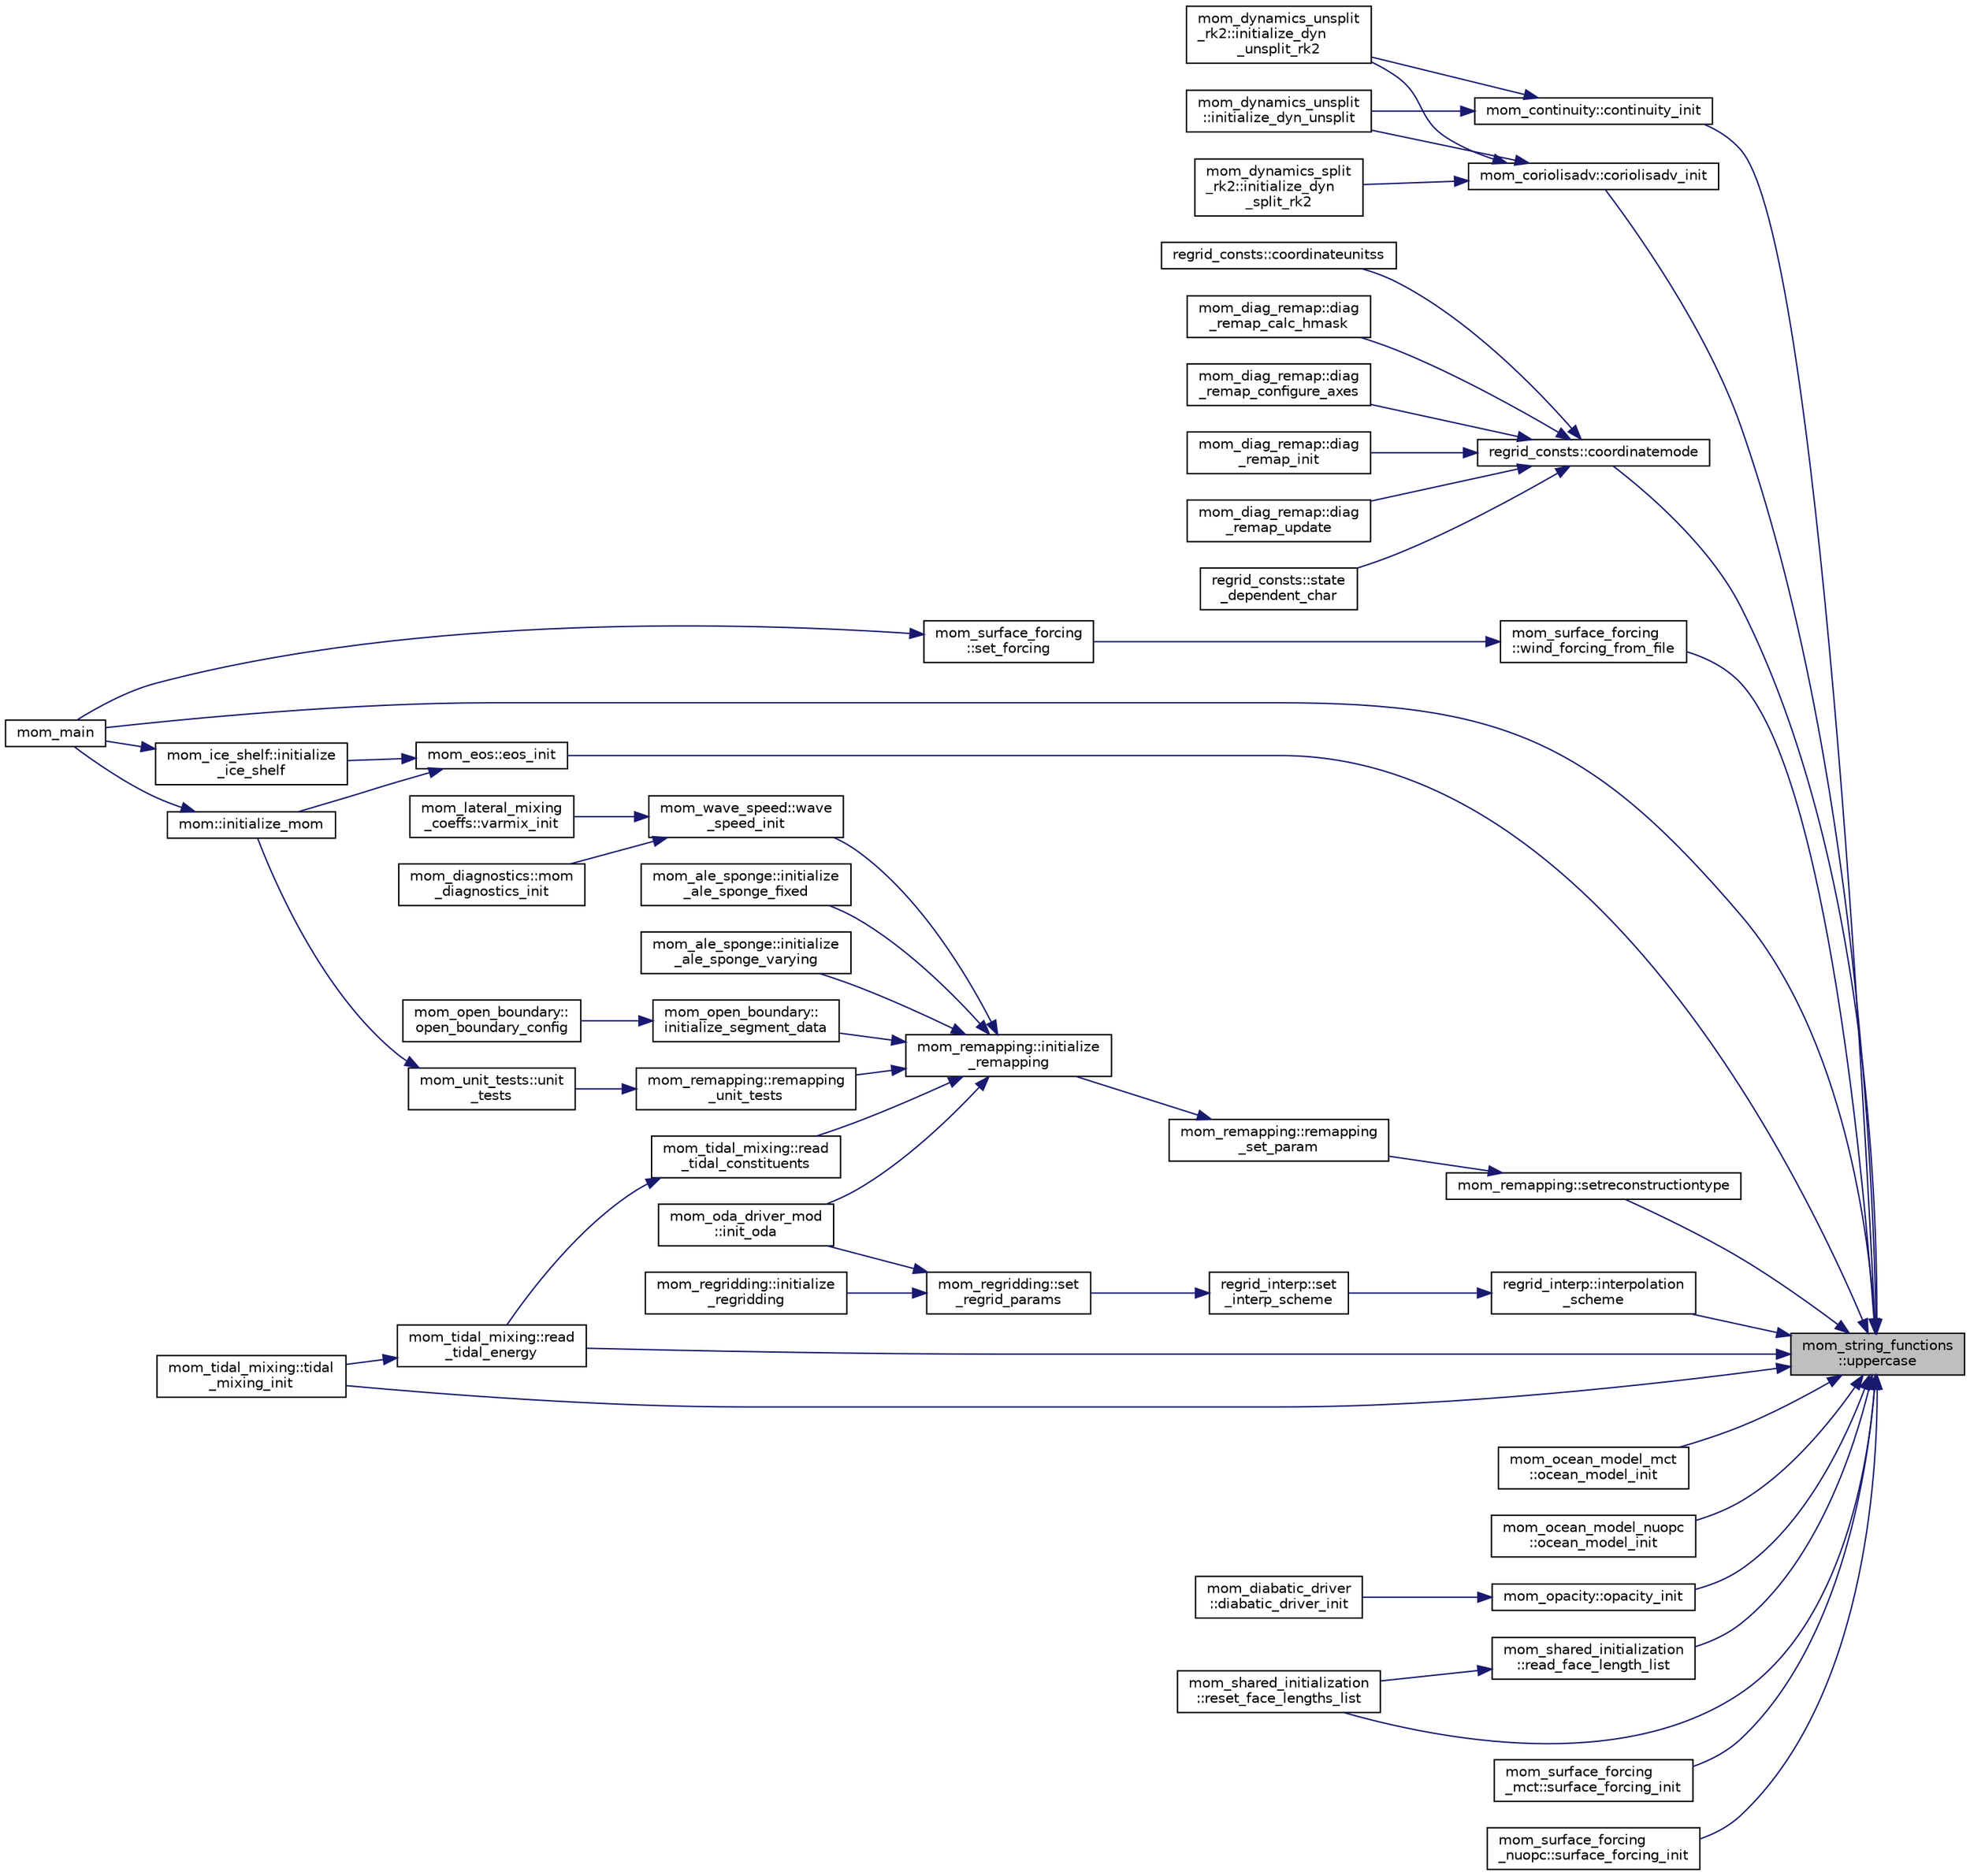 digraph "mom_string_functions::uppercase"
{
 // INTERACTIVE_SVG=YES
 // LATEX_PDF_SIZE
  edge [fontname="Helvetica",fontsize="10",labelfontname="Helvetica",labelfontsize="10"];
  node [fontname="Helvetica",fontsize="10",shape=record];
  rankdir="RL";
  Node1 [label="mom_string_functions\l::uppercase",height=0.2,width=0.4,color="black", fillcolor="grey75", style="filled", fontcolor="black",tooltip="Return a string in which all uppercase letters have been replaced by their lowercase counterparts."];
  Node1 -> Node2 [dir="back",color="midnightblue",fontsize="10",style="solid",fontname="Helvetica"];
  Node2 [label="mom_continuity::continuity_init",height=0.2,width=0.4,color="black", fillcolor="white", style="filled",URL="$namespacemom__continuity.html#aa08c4a80c95080ec4649e366f5bd3ae8",tooltip="Initializes continuity_cs."];
  Node2 -> Node3 [dir="back",color="midnightblue",fontsize="10",style="solid",fontname="Helvetica"];
  Node3 [label="mom_dynamics_unsplit\l::initialize_dyn_unsplit",height=0.2,width=0.4,color="black", fillcolor="white", style="filled",URL="$namespacemom__dynamics__unsplit.html#a190363f34b9f08eb7965356876dbddc4",tooltip="Initialize parameters and allocate memory associated with the unsplit dynamics module."];
  Node2 -> Node4 [dir="back",color="midnightblue",fontsize="10",style="solid",fontname="Helvetica"];
  Node4 [label="mom_dynamics_unsplit\l_rk2::initialize_dyn\l_unsplit_rk2",height=0.2,width=0.4,color="black", fillcolor="white", style="filled",URL="$namespacemom__dynamics__unsplit__rk2.html#a7703d91136bb80cdba5bae91d6f86239",tooltip="Initialize parameters and allocate memory associated with the unsplit RK2 dynamics module."];
  Node1 -> Node5 [dir="back",color="midnightblue",fontsize="10",style="solid",fontname="Helvetica"];
  Node5 [label="regrid_consts::coordinatemode",height=0.2,width=0.4,color="black", fillcolor="white", style="filled",URL="$namespaceregrid__consts.html#a06ccba5b7b038bed853606a315df306a",tooltip="Parse a string parameter specifying the coordinate mode and return the appropriate enumerated integer..."];
  Node5 -> Node6 [dir="back",color="midnightblue",fontsize="10",style="solid",fontname="Helvetica"];
  Node6 [label="regrid_consts::coordinateunitss",height=0.2,width=0.4,color="black", fillcolor="white", style="filled",URL="$namespaceregrid__consts.html#abb7bad7b33524d0373426750c48cb1c6",tooltip="Returns a string with the coordinate units associated with the string defining the coordinate mode."];
  Node5 -> Node7 [dir="back",color="midnightblue",fontsize="10",style="solid",fontname="Helvetica"];
  Node7 [label="mom_diag_remap::diag\l_remap_calc_hmask",height=0.2,width=0.4,color="black", fillcolor="white", style="filled",URL="$namespacemom__diag__remap.html#a5b0f7f8140918d3567bcc568cda0932e",tooltip="Calculate masks for target grid."];
  Node5 -> Node8 [dir="back",color="midnightblue",fontsize="10",style="solid",fontname="Helvetica"];
  Node8 [label="mom_diag_remap::diag\l_remap_configure_axes",height=0.2,width=0.4,color="black", fillcolor="white", style="filled",URL="$namespacemom__diag__remap.html#a0f3324e591a16e1ef6e3fc7b9f800270",tooltip="Configure the vertical axes for a diagnostic remapping control structure. Reads a configuration param..."];
  Node5 -> Node9 [dir="back",color="midnightblue",fontsize="10",style="solid",fontname="Helvetica"];
  Node9 [label="mom_diag_remap::diag\l_remap_init",height=0.2,width=0.4,color="black", fillcolor="white", style="filled",URL="$namespacemom__diag__remap.html#a0607b4ad01c1d80f181aa7450ba4f703",tooltip="Initialize a diagnostic remapping type with the given vertical coordinate."];
  Node5 -> Node10 [dir="back",color="midnightblue",fontsize="10",style="solid",fontname="Helvetica"];
  Node10 [label="mom_diag_remap::diag\l_remap_update",height=0.2,width=0.4,color="black", fillcolor="white", style="filled",URL="$namespacemom__diag__remap.html#a1951a63528283e209401e317872f650b",tooltip="Build/update target vertical grids for diagnostic remapping."];
  Node5 -> Node11 [dir="back",color="midnightblue",fontsize="10",style="solid",fontname="Helvetica"];
  Node11 [label="regrid_consts::state\l_dependent_char",height=0.2,width=0.4,color="black", fillcolor="white", style="filled",URL="$namespaceregrid__consts.html#ab231ec7fa57aa5630c057ecbf9fbb95d",tooltip="Returns true if the coordinate is dependent on the state density, returns false otherwise."];
  Node1 -> Node12 [dir="back",color="midnightblue",fontsize="10",style="solid",fontname="Helvetica"];
  Node12 [label="mom_coriolisadv::coriolisadv_init",height=0.2,width=0.4,color="black", fillcolor="white", style="filled",URL="$namespacemom__coriolisadv.html#ad3ce07f23ce7b484a5a9e0c0abe8b1cd",tooltip="Initializes the control structure for coriolisadv_cs."];
  Node12 -> Node13 [dir="back",color="midnightblue",fontsize="10",style="solid",fontname="Helvetica"];
  Node13 [label="mom_dynamics_split\l_rk2::initialize_dyn\l_split_rk2",height=0.2,width=0.4,color="black", fillcolor="white", style="filled",URL="$namespacemom__dynamics__split__rk2.html#aa9a0a027754d3ca2d49f3993bc64b1b7",tooltip="This subroutine initializes all of the variables that are used by this dynamic core,..."];
  Node12 -> Node3 [dir="back",color="midnightblue",fontsize="10",style="solid",fontname="Helvetica"];
  Node12 -> Node4 [dir="back",color="midnightblue",fontsize="10",style="solid",fontname="Helvetica"];
  Node1 -> Node14 [dir="back",color="midnightblue",fontsize="10",style="solid",fontname="Helvetica"];
  Node14 [label="mom_eos::eos_init",height=0.2,width=0.4,color="black", fillcolor="white", style="filled",URL="$namespacemom__eos.html#a6686ef94d0db1f1dcfb4284ebfc2be88",tooltip="Initializes EOS_type by allocating and reading parameters."];
  Node14 -> Node15 [dir="back",color="midnightblue",fontsize="10",style="solid",fontname="Helvetica"];
  Node15 [label="mom_ice_shelf::initialize\l_ice_shelf",height=0.2,width=0.4,color="black", fillcolor="white", style="filled",URL="$namespacemom__ice__shelf.html#a5990f9918493ff4984245eac74e5f4d9",tooltip="Initializes shelf model data, parameters and diagnostics."];
  Node15 -> Node16 [dir="back",color="midnightblue",fontsize="10",style="solid",fontname="Helvetica"];
  Node16 [label="mom_main",height=0.2,width=0.4,color="black", fillcolor="white", style="filled",URL="$MOM__driver_8F90.html#a08fffeb2d8e8acbf9ed4609be6d258c6",tooltip=" "];
  Node14 -> Node17 [dir="back",color="midnightblue",fontsize="10",style="solid",fontname="Helvetica"];
  Node17 [label="mom::initialize_mom",height=0.2,width=0.4,color="black", fillcolor="white", style="filled",URL="$namespacemom.html#a96708b16215666edbfa5b46228f3a200",tooltip="Initialize MOM, including memory allocation, setting up parameters and diagnostics,..."];
  Node17 -> Node16 [dir="back",color="midnightblue",fontsize="10",style="solid",fontname="Helvetica"];
  Node1 -> Node18 [dir="back",color="midnightblue",fontsize="10",style="solid",fontname="Helvetica"];
  Node18 [label="regrid_interp::interpolation\l_scheme",height=0.2,width=0.4,color="black", fillcolor="white", style="filled",URL="$namespaceregrid__interp.html#ab4d21d91c26022a3e79268be4fe14d44",tooltip="Numeric value of interpolation_scheme corresponding to scheme name."];
  Node18 -> Node19 [dir="back",color="midnightblue",fontsize="10",style="solid",fontname="Helvetica"];
  Node19 [label="regrid_interp::set\l_interp_scheme",height=0.2,width=0.4,color="black", fillcolor="white", style="filled",URL="$namespaceregrid__interp.html#ae77f3027ed51829db5d4ed6dbc744550",tooltip="Store the interpolation_scheme value in the interp_CS based on the input string."];
  Node19 -> Node20 [dir="back",color="midnightblue",fontsize="10",style="solid",fontname="Helvetica"];
  Node20 [label="mom_regridding::set\l_regrid_params",height=0.2,width=0.4,color="black", fillcolor="white", style="filled",URL="$namespacemom__regridding.html#a92ee618890e604fd9730bce53c9d313f",tooltip="Can be used to set any of the parameters for MOM_regridding."];
  Node20 -> Node21 [dir="back",color="midnightblue",fontsize="10",style="solid",fontname="Helvetica"];
  Node21 [label="mom_oda_driver_mod\l::init_oda",height=0.2,width=0.4,color="black", fillcolor="white", style="filled",URL="$namespacemom__oda__driver__mod.html#aaaf67b8d0e0db3ba3dfe09e24d2b8b24",tooltip="initialize First_guess (prior) and Analysis grid information for all ensemble members"];
  Node20 -> Node22 [dir="back",color="midnightblue",fontsize="10",style="solid",fontname="Helvetica"];
  Node22 [label="mom_regridding::initialize\l_regridding",height=0.2,width=0.4,color="black", fillcolor="white", style="filled",URL="$namespacemom__regridding.html#a8c91ba68f0906e1fc76b7008caf6288e",tooltip="Initialization and configures a regridding control structure based on customizable run-time parameter..."];
  Node1 -> Node16 [dir="back",color="midnightblue",fontsize="10",style="solid",fontname="Helvetica"];
  Node1 -> Node23 [dir="back",color="midnightblue",fontsize="10",style="solid",fontname="Helvetica"];
  Node23 [label="mom_ocean_model_mct\l::ocean_model_init",height=0.2,width=0.4,color="black", fillcolor="white", style="filled",URL="$namespacemom__ocean__model__mct.html#ab85c4a8f30fcf7782a514a3fc66165a2",tooltip="ocean_model_init initializes the ocean model, including registering fields for restarts and reading r..."];
  Node1 -> Node24 [dir="back",color="midnightblue",fontsize="10",style="solid",fontname="Helvetica"];
  Node24 [label="mom_ocean_model_nuopc\l::ocean_model_init",height=0.2,width=0.4,color="black", fillcolor="white", style="filled",URL="$namespacemom__ocean__model__nuopc.html#a7682efcc4c80e04e7e3d1f3ca9b123f7",tooltip="ocean_model_init initializes the ocean model, including registering fields for restarts and reading r..."];
  Node1 -> Node25 [dir="back",color="midnightblue",fontsize="10",style="solid",fontname="Helvetica"];
  Node25 [label="mom_opacity::opacity_init",height=0.2,width=0.4,color="black", fillcolor="white", style="filled",URL="$namespacemom__opacity.html#ab8dbcd70b93f5bd77b2a525cd73f0eb9",tooltip=" "];
  Node25 -> Node26 [dir="back",color="midnightblue",fontsize="10",style="solid",fontname="Helvetica"];
  Node26 [label="mom_diabatic_driver\l::diabatic_driver_init",height=0.2,width=0.4,color="black", fillcolor="white", style="filled",URL="$namespacemom__diabatic__driver.html#a51d273bae7e5d2217fa5498620532888",tooltip="This routine initializes the diabatic driver module."];
  Node1 -> Node27 [dir="back",color="midnightblue",fontsize="10",style="solid",fontname="Helvetica"];
  Node27 [label="mom_shared_initialization\l::read_face_length_list",height=0.2,width=0.4,color="black", fillcolor="white", style="filled",URL="$namespacemom__shared__initialization.html#a49c0443c10514a0d5ce5d8df4d68bce8",tooltip="This subroutine reads and counts the non-blank lines in the face length list file,..."];
  Node27 -> Node28 [dir="back",color="midnightblue",fontsize="10",style="solid",fontname="Helvetica"];
  Node28 [label="mom_shared_initialization\l::reset_face_lengths_list",height=0.2,width=0.4,color="black", fillcolor="white", style="filled",URL="$namespacemom__shared__initialization.html#aea0f76e5a7193df606ba3f09703ca30a",tooltip="This subroutine sets the open face lengths at selected points to restrict passages to their observed ..."];
  Node1 -> Node29 [dir="back",color="midnightblue",fontsize="10",style="solid",fontname="Helvetica"];
  Node29 [label="mom_tidal_mixing::read\l_tidal_energy",height=0.2,width=0.4,color="black", fillcolor="white", style="filled",URL="$namespacemom__tidal__mixing.html#adfd3a137ee6402fdcdfb7c46711e0e23",tooltip="This subroutine read tidal energy inputs from a file."];
  Node29 -> Node30 [dir="back",color="midnightblue",fontsize="10",style="solid",fontname="Helvetica"];
  Node30 [label="mom_tidal_mixing::tidal\l_mixing_init",height=0.2,width=0.4,color="black", fillcolor="white", style="filled",URL="$namespacemom__tidal__mixing.html#a6278fe41ef74ac23ba02ae1540104c5f",tooltip="Initializes internal tidal dissipation scheme for diapycnal mixing."];
  Node1 -> Node28 [dir="back",color="midnightblue",fontsize="10",style="solid",fontname="Helvetica"];
  Node1 -> Node31 [dir="back",color="midnightblue",fontsize="10",style="solid",fontname="Helvetica"];
  Node31 [label="mom_remapping::setreconstructiontype",height=0.2,width=0.4,color="black", fillcolor="white", style="filled",URL="$namespacemom__remapping.html#a41a89ac62578250500b7a450d5fdfae7",tooltip="Changes the method of reconstruction Use this routine to parse a string parameter specifying the reco..."];
  Node31 -> Node32 [dir="back",color="midnightblue",fontsize="10",style="solid",fontname="Helvetica"];
  Node32 [label="mom_remapping::remapping\l_set_param",height=0.2,width=0.4,color="black", fillcolor="white", style="filled",URL="$namespacemom__remapping.html#a9e811f89c505a4416ea0eec315769801",tooltip="Set parameters within remapping object."];
  Node32 -> Node33 [dir="back",color="midnightblue",fontsize="10",style="solid",fontname="Helvetica"];
  Node33 [label="mom_remapping::initialize\l_remapping",height=0.2,width=0.4,color="black", fillcolor="white", style="filled",URL="$namespacemom__remapping.html#a6847e0c44ccb54fb72587677f90d95b6",tooltip="Constructor for remapping control structure."];
  Node33 -> Node21 [dir="back",color="midnightblue",fontsize="10",style="solid",fontname="Helvetica"];
  Node33 -> Node34 [dir="back",color="midnightblue",fontsize="10",style="solid",fontname="Helvetica"];
  Node34 [label="mom_ale_sponge::initialize\l_ale_sponge_fixed",height=0.2,width=0.4,color="black", fillcolor="white", style="filled",URL="$namespacemom__ale__sponge.html#a15129d167423dc162d22ef7cf4742651",tooltip="This subroutine determines the number of points which are within sponges in this computational domain..."];
  Node33 -> Node35 [dir="back",color="midnightblue",fontsize="10",style="solid",fontname="Helvetica"];
  Node35 [label="mom_ale_sponge::initialize\l_ale_sponge_varying",height=0.2,width=0.4,color="black", fillcolor="white", style="filled",URL="$namespacemom__ale__sponge.html#a0febb96fb2fd40a72580d078ca023098",tooltip="This subroutine determines the number of points which are within sponges in this computational domain..."];
  Node33 -> Node36 [dir="back",color="midnightblue",fontsize="10",style="solid",fontname="Helvetica"];
  Node36 [label="mom_open_boundary::\linitialize_segment_data",height=0.2,width=0.4,color="black", fillcolor="white", style="filled",URL="$namespacemom__open__boundary.html#adb17aba34a8aaceb524910d2e1196a0c",tooltip="Allocate space for reading OBC data from files. It sets up the required vertical remapping...."];
  Node36 -> Node37 [dir="back",color="midnightblue",fontsize="10",style="solid",fontname="Helvetica"];
  Node37 [label="mom_open_boundary::\lopen_boundary_config",height=0.2,width=0.4,color="black", fillcolor="white", style="filled",URL="$namespacemom__open__boundary.html#ac94938f1a657896ff03efd3864faa02a",tooltip="Enables OBC module and reads configuration parameters This routine is called from MOM_initialize_fixe..."];
  Node33 -> Node38 [dir="back",color="midnightblue",fontsize="10",style="solid",fontname="Helvetica"];
  Node38 [label="mom_tidal_mixing::read\l_tidal_constituents",height=0.2,width=0.4,color="black", fillcolor="white", style="filled",URL="$namespacemom__tidal__mixing.html#a30a24b88982a5134253679d9484b3708",tooltip="This subroutine reads tidal input energy from a file by constituent."];
  Node38 -> Node29 [dir="back",color="midnightblue",fontsize="10",style="solid",fontname="Helvetica"];
  Node33 -> Node39 [dir="back",color="midnightblue",fontsize="10",style="solid",fontname="Helvetica"];
  Node39 [label="mom_remapping::remapping\l_unit_tests",height=0.2,width=0.4,color="black", fillcolor="white", style="filled",URL="$namespacemom__remapping.html#a5849f564453d5ed76fb4feffd41eca26",tooltip="Runs unit tests on remapping functions. Should only be called from a single/root thread Returns True ..."];
  Node39 -> Node40 [dir="back",color="midnightblue",fontsize="10",style="solid",fontname="Helvetica"];
  Node40 [label="mom_unit_tests::unit\l_tests",height=0.2,width=0.4,color="black", fillcolor="white", style="filled",URL="$namespacemom__unit__tests.html#a57645db02bc734c32de50d028ef906ac",tooltip="Calls unit tests for other modules. Note that if a unit test returns true, a FATAL error is triggered..."];
  Node40 -> Node17 [dir="back",color="midnightblue",fontsize="10",style="solid",fontname="Helvetica"];
  Node33 -> Node41 [dir="back",color="midnightblue",fontsize="10",style="solid",fontname="Helvetica"];
  Node41 [label="mom_wave_speed::wave\l_speed_init",height=0.2,width=0.4,color="black", fillcolor="white", style="filled",URL="$namespacemom__wave__speed.html#a46e21529ec8098b0b19053afa133b971",tooltip="Initialize control structure for MOM_wave_speed."];
  Node41 -> Node42 [dir="back",color="midnightblue",fontsize="10",style="solid",fontname="Helvetica"];
  Node42 [label="mom_diagnostics::mom\l_diagnostics_init",height=0.2,width=0.4,color="black", fillcolor="white", style="filled",URL="$namespacemom__diagnostics.html#ae8281123dfff124b0a362ea9fd1e0078",tooltip="This subroutine registers various diagnostics and allocates space for fields that other diagnostis de..."];
  Node41 -> Node43 [dir="back",color="midnightblue",fontsize="10",style="solid",fontname="Helvetica"];
  Node43 [label="mom_lateral_mixing\l_coeffs::varmix_init",height=0.2,width=0.4,color="black", fillcolor="white", style="filled",URL="$namespacemom__lateral__mixing__coeffs.html#a1070a864ca570c00f483a8617afca133",tooltip="Initializes the variables mixing coefficients container."];
  Node1 -> Node44 [dir="back",color="midnightblue",fontsize="10",style="solid",fontname="Helvetica"];
  Node44 [label="mom_surface_forcing\l_mct::surface_forcing_init",height=0.2,width=0.4,color="black", fillcolor="white", style="filled",URL="$namespacemom__surface__forcing__mct.html#a9b444c1127c12220af99c66f7d38460d",tooltip="Initialize the surface forcing, including setting parameters and allocating permanent memory."];
  Node1 -> Node45 [dir="back",color="midnightblue",fontsize="10",style="solid",fontname="Helvetica"];
  Node45 [label="mom_surface_forcing\l_nuopc::surface_forcing_init",height=0.2,width=0.4,color="black", fillcolor="white", style="filled",URL="$namespacemom__surface__forcing__nuopc.html#a06657bd6f01be304accc1f2e964fefa1",tooltip="Initialize the surface forcing, including setting parameters and allocating permanent memory."];
  Node1 -> Node30 [dir="back",color="midnightblue",fontsize="10",style="solid",fontname="Helvetica"];
  Node1 -> Node46 [dir="back",color="midnightblue",fontsize="10",style="solid",fontname="Helvetica"];
  Node46 [label="mom_surface_forcing\l::wind_forcing_from_file",height=0.2,width=0.4,color="black", fillcolor="white", style="filled",URL="$namespacemom__surface__forcing.html#a874e58e3fe4113ff8faa728eaa0735f5",tooltip=" "];
  Node46 -> Node47 [dir="back",color="midnightblue",fontsize="10",style="solid",fontname="Helvetica"];
  Node47 [label="mom_surface_forcing\l::set_forcing",height=0.2,width=0.4,color="black", fillcolor="white", style="filled",URL="$namespacemom__surface__forcing.html#a8bf2faba72a8fbe4a187981d50c99337",tooltip="Calls subroutines in this file to get surface forcing fields."];
  Node47 -> Node16 [dir="back",color="midnightblue",fontsize="10",style="solid",fontname="Helvetica"];
}
